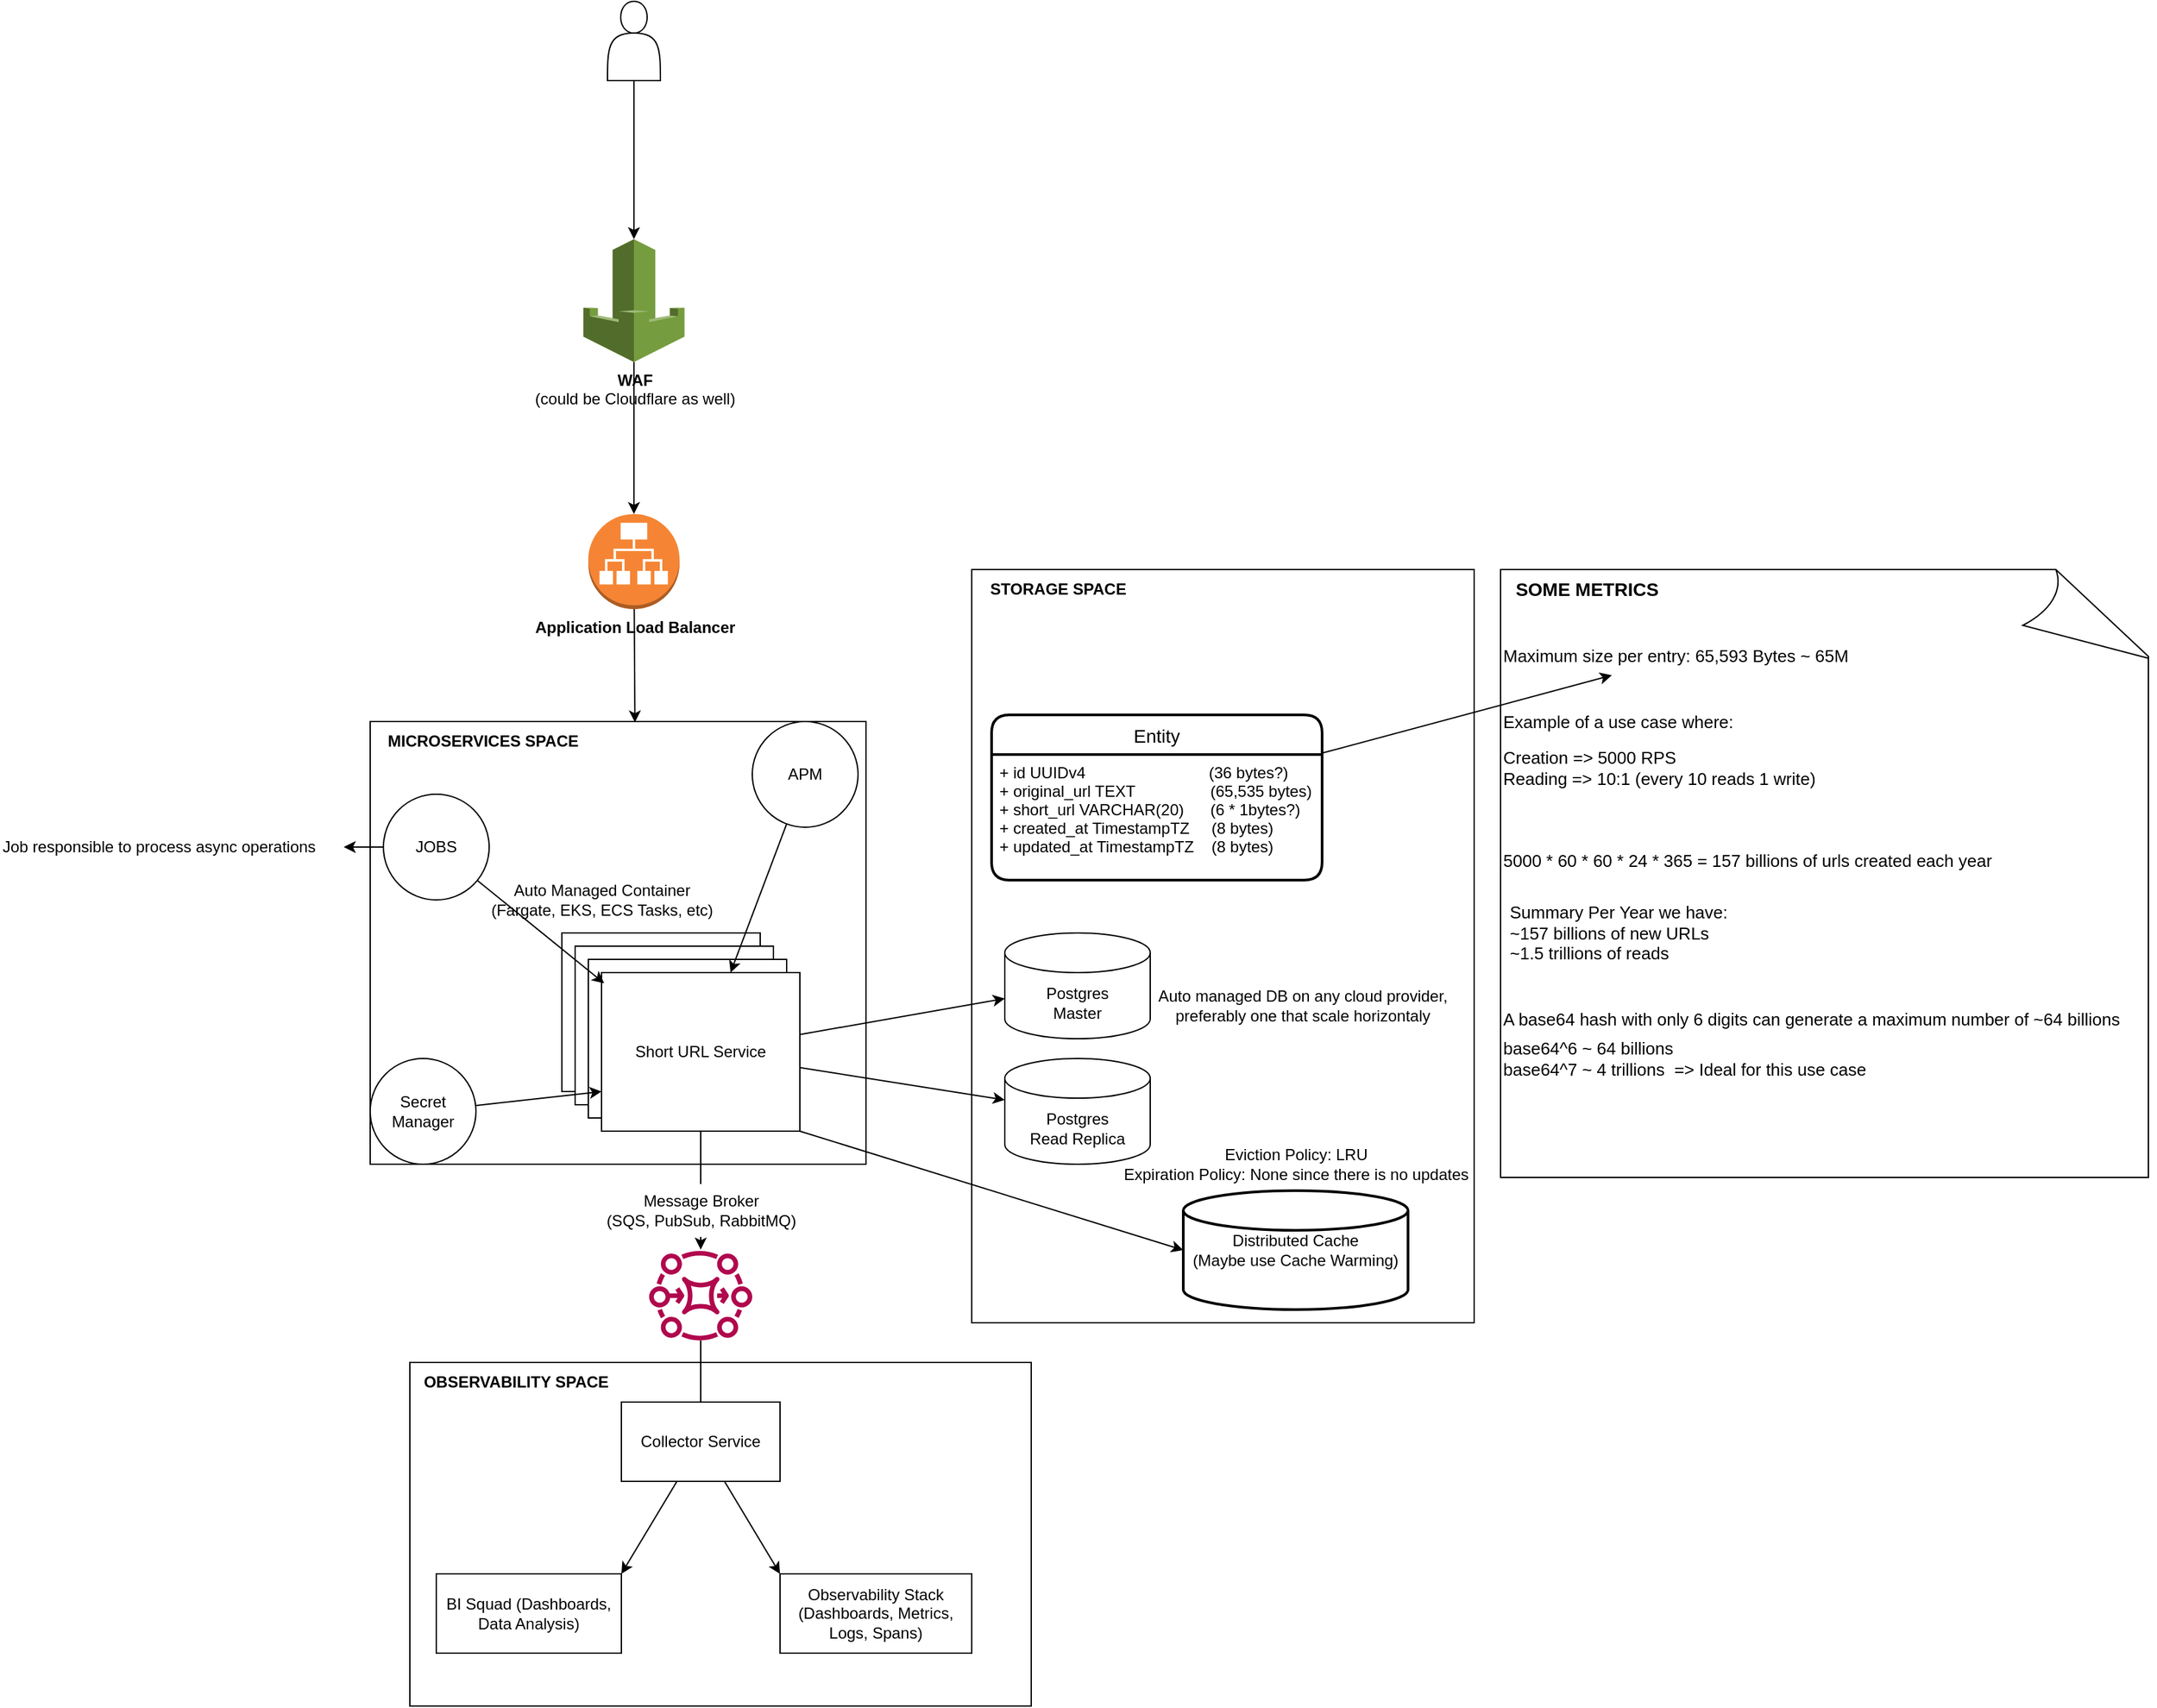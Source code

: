 <mxfile>
    <diagram id="PvlTUjPj0u4iXz4PkVxB" name="Page-1">
        <mxGraphModel dx="1780" dy="1879" grid="1" gridSize="10" guides="1" tooltips="1" connect="1" arrows="1" fold="1" page="1" pageScale="1" pageWidth="850" pageHeight="1100" math="0" shadow="0">
            <root>
                <mxCell id="0"/>
                <mxCell id="1" parent="0"/>
                <mxCell id="92" value="" style="whiteSpace=wrap;html=1;shape=mxgraph.basic.document" parent="1" vertex="1">
                    <mxGeometry x="1045" y="200" width="495" height="460" as="geometry"/>
                </mxCell>
                <mxCell id="71" value="" style="whiteSpace=wrap;html=1;" parent="1" vertex="1">
                    <mxGeometry x="190" y="315" width="375" height="335" as="geometry"/>
                </mxCell>
                <mxCell id="66" value="" style="whiteSpace=wrap;html=1;" parent="1" vertex="1">
                    <mxGeometry x="220" y="800" width="470" height="260" as="geometry"/>
                </mxCell>
                <mxCell id="61" value="" style="whiteSpace=wrap;html=1;" parent="1" vertex="1">
                    <mxGeometry x="645" y="200" width="380" height="570" as="geometry"/>
                </mxCell>
                <mxCell id="2" value="Short URL Service" style="whiteSpace=wrap;html=1;" parent="1" vertex="1">
                    <mxGeometry x="335" y="475" width="150" height="120" as="geometry"/>
                </mxCell>
                <mxCell id="3" value="Short URL Service" style="whiteSpace=wrap;html=1;" parent="1" vertex="1">
                    <mxGeometry x="345" y="485" width="150" height="120" as="geometry"/>
                </mxCell>
                <mxCell id="4" value="Short URL Service" style="whiteSpace=wrap;html=1;" parent="1" vertex="1">
                    <mxGeometry x="355" y="495" width="150" height="120" as="geometry"/>
                </mxCell>
                <mxCell id="11" style="edgeStyle=none;html=1;exitX=1;exitY=1;exitDx=0;exitDy=0;entryX=0;entryY=0.5;entryDx=0;entryDy=0;entryPerimeter=0;" parent="1" source="5" target="69" edge="1">
                    <mxGeometry relative="1" as="geometry">
                        <mxPoint x="840" y="685" as="targetPoint"/>
                    </mxGeometry>
                </mxCell>
                <mxCell id="28" style="edgeStyle=none;html=1;startArrow=none;" parent="1" source="27" target="26" edge="1">
                    <mxGeometry relative="1" as="geometry"/>
                </mxCell>
                <mxCell id="64" style="edgeStyle=none;html=1;" parent="1" source="5" target="8" edge="1">
                    <mxGeometry relative="1" as="geometry"/>
                </mxCell>
                <mxCell id="65" style="edgeStyle=none;html=1;" parent="1" source="5" target="63" edge="1">
                    <mxGeometry relative="1" as="geometry"/>
                </mxCell>
                <mxCell id="5" value="Short URL Service" style="whiteSpace=wrap;html=1;" parent="1" vertex="1">
                    <mxGeometry x="365" y="505" width="150" height="120" as="geometry"/>
                </mxCell>
                <mxCell id="8" value="Postgres&lt;br&gt;Master" style="shape=cylinder3;whiteSpace=wrap;html=1;boundedLbl=1;backgroundOutline=1;size=15;" parent="1" vertex="1">
                    <mxGeometry x="670" y="475" width="110" height="80" as="geometry"/>
                </mxCell>
                <mxCell id="30" style="edgeStyle=none;html=1;" parent="1" source="26" edge="1">
                    <mxGeometry relative="1" as="geometry">
                        <mxPoint x="440" y="840" as="targetPoint"/>
                    </mxGeometry>
                </mxCell>
                <mxCell id="26" value="" style="sketch=0;outlineConnect=0;fontColor=#232F3E;gradientColor=none;fillColor=#B0084D;strokeColor=none;dashed=0;verticalLabelPosition=bottom;verticalAlign=top;align=center;html=1;fontSize=12;fontStyle=0;aspect=fixed;pointerEvents=1;shape=mxgraph.aws4.mq_broker;" parent="1" vertex="1">
                    <mxGeometry x="401" y="710" width="78" height="78" as="geometry"/>
                </mxCell>
                <mxCell id="29" value="" style="edgeStyle=none;html=1;endArrow=none;" parent="1" source="5" target="27" edge="1">
                    <mxGeometry relative="1" as="geometry">
                        <mxPoint x="440" y="625" as="sourcePoint"/>
                        <mxPoint x="440" y="714.625" as="targetPoint"/>
                    </mxGeometry>
                </mxCell>
                <mxCell id="27" value="Message Broker&lt;br&gt;(SQS, PubSub, RabbitMQ)" style="text;html=1;align=center;verticalAlign=middle;resizable=0;points=[];autosize=1;strokeColor=none;fillColor=none;" parent="1" vertex="1">
                    <mxGeometry x="355" y="665" width="170" height="40" as="geometry"/>
                </mxCell>
                <mxCell id="55" style="edgeStyle=none;html=1;entryX=0;entryY=0;entryDx=0;entryDy=0;" parent="1" source="31" target="56" edge="1">
                    <mxGeometry relative="1" as="geometry">
                        <mxPoint x="520" y="960" as="targetPoint"/>
                    </mxGeometry>
                </mxCell>
                <mxCell id="58" style="edgeStyle=none;html=1;entryX=1;entryY=0;entryDx=0;entryDy=0;" parent="1" source="31" target="57" edge="1">
                    <mxGeometry relative="1" as="geometry">
                        <mxPoint x="370" y="960" as="targetPoint"/>
                    </mxGeometry>
                </mxCell>
                <mxCell id="31" value="Collector Service" style="whiteSpace=wrap;html=1;" parent="1" vertex="1">
                    <mxGeometry x="380" y="830" width="120" height="60" as="geometry"/>
                </mxCell>
                <mxCell id="91" style="edgeStyle=none;html=1;" parent="1" source="52" target="89" edge="1">
                    <mxGeometry relative="1" as="geometry"/>
                </mxCell>
                <mxCell id="52" value="Entity" style="swimlane;childLayout=stackLayout;horizontal=1;startSize=30;horizontalStack=0;rounded=1;fontSize=14;fontStyle=0;strokeWidth=2;resizeParent=0;resizeLast=1;shadow=0;dashed=0;align=center;" parent="1" vertex="1">
                    <mxGeometry x="660" y="310" width="250" height="125" as="geometry"/>
                </mxCell>
                <mxCell id="53" value="+ id UUIDv4                            (36 bytes?)&#10;+ original_url TEXT                 (65,535 bytes)&#10;+ short_url VARCHAR(20)      (6 * 1bytes?)&#10;+ created_at TimestampTZ     (8 bytes)&#10;+ updated_at TimestampTZ    (8 bytes)&#10;&#10;&#10;" style="align=left;strokeColor=none;fillColor=none;spacingLeft=4;fontSize=12;verticalAlign=top;resizable=0;rotatable=0;part=1;" parent="52" vertex="1">
                    <mxGeometry y="30" width="250" height="95" as="geometry"/>
                </mxCell>
                <mxCell id="56" value="Observability Stack&lt;br&gt;(Dashboards, Metrics, Logs, Spans)" style="whiteSpace=wrap;html=1;" parent="1" vertex="1">
                    <mxGeometry x="500" y="960" width="145" height="60" as="geometry"/>
                </mxCell>
                <mxCell id="57" value="BI Squad (Dashboards, Data Analysis)" style="whiteSpace=wrap;html=1;" parent="1" vertex="1">
                    <mxGeometry x="240" y="960" width="140" height="60" as="geometry"/>
                </mxCell>
                <mxCell id="59" value="Eviction Policy: LRU&lt;br&gt;Expiration Policy: None since there is no updates" style="text;html=1;align=center;verticalAlign=middle;resizable=0;points=[];autosize=1;strokeColor=none;fillColor=none;" parent="1" vertex="1">
                    <mxGeometry x="750" y="630" width="280" height="40" as="geometry"/>
                </mxCell>
                <mxCell id="60" value="&lt;div style=&quot;&quot;&gt;&lt;span style=&quot;background-color: initial;&quot;&gt;Auto managed DB on&amp;nbsp;&lt;/span&gt;&lt;span style=&quot;background-color: initial;&quot;&gt;any cloud provider,&lt;/span&gt;&lt;/div&gt;&lt;div style=&quot;&quot;&gt;&lt;span style=&quot;background-color: initial;&quot;&gt;preferably one that scale horizontaly&lt;/span&gt;&lt;/div&gt;" style="text;html=1;align=center;verticalAlign=middle;resizable=0;points=[];autosize=1;strokeColor=none;fillColor=none;" parent="1" vertex="1">
                    <mxGeometry x="775" y="510" width="240" height="40" as="geometry"/>
                </mxCell>
                <mxCell id="62" value="STORAGE SPACE" style="text;html=1;align=center;verticalAlign=middle;resizable=0;points=[];autosize=1;strokeColor=none;fillColor=none;fontStyle=1" parent="1" vertex="1">
                    <mxGeometry x="645" y="200" width="130" height="30" as="geometry"/>
                </mxCell>
                <mxCell id="63" value="Postgres&lt;br&gt;Read Replica" style="shape=cylinder3;whiteSpace=wrap;html=1;boundedLbl=1;backgroundOutline=1;size=15;" parent="1" vertex="1">
                    <mxGeometry x="670" y="570" width="110" height="80" as="geometry"/>
                </mxCell>
                <mxCell id="67" value="OBSERVABILITY SPACE" style="text;html=1;align=center;verticalAlign=middle;resizable=0;points=[];autosize=1;strokeColor=none;fillColor=none;fontStyle=1" parent="1" vertex="1">
                    <mxGeometry x="220" y="800" width="160" height="30" as="geometry"/>
                </mxCell>
                <mxCell id="69" value="Distributed Cache&lt;br&gt;(Maybe use Cache Warming)" style="strokeWidth=2;html=1;shape=mxgraph.flowchart.database;whiteSpace=wrap;" parent="1" vertex="1">
                    <mxGeometry x="805" y="670" width="170" height="90" as="geometry"/>
                </mxCell>
                <mxCell id="72" value="MICROSERVICES SPACE" style="text;html=1;align=center;verticalAlign=middle;resizable=0;points=[];autosize=1;strokeColor=none;fillColor=none;fontStyle=1" parent="1" vertex="1">
                    <mxGeometry x="190" y="315" width="170" height="30" as="geometry"/>
                </mxCell>
                <mxCell id="73" value="Auto Managed Container&lt;br&gt;(Fargate, EKS, ECS Tasks, etc)" style="text;html=1;align=center;verticalAlign=middle;resizable=0;points=[];autosize=1;strokeColor=none;fillColor=none;" parent="1" vertex="1">
                    <mxGeometry x="270" y="430" width="190" height="40" as="geometry"/>
                </mxCell>
                <mxCell id="78" style="edgeStyle=none;html=1;" parent="1" source="75" target="5" edge="1">
                    <mxGeometry relative="1" as="geometry"/>
                </mxCell>
                <mxCell id="75" value="APM" style="ellipse;whiteSpace=wrap;html=1;" parent="1" vertex="1">
                    <mxGeometry x="479" y="315" width="80" height="80" as="geometry"/>
                </mxCell>
                <mxCell id="79" style="edgeStyle=none;html=1;entryX=0;entryY=0.75;entryDx=0;entryDy=0;" parent="1" source="76" target="5" edge="1">
                    <mxGeometry relative="1" as="geometry"/>
                </mxCell>
                <mxCell id="76" value="Secret Manager" style="ellipse;whiteSpace=wrap;html=1;" parent="1" vertex="1">
                    <mxGeometry x="190" y="570" width="80" height="80" as="geometry"/>
                </mxCell>
                <mxCell id="86" style="edgeStyle=none;html=1;entryX=0.534;entryY=0.002;entryDx=0;entryDy=0;entryPerimeter=0;" parent="1" source="82" target="71" edge="1">
                    <mxGeometry relative="1" as="geometry"/>
                </mxCell>
                <mxCell id="82" value="&lt;b&gt;Application Load Balancer&lt;/b&gt;" style="outlineConnect=0;dashed=0;verticalLabelPosition=bottom;verticalAlign=top;align=center;html=1;shape=mxgraph.aws3.application_load_balancer;fillColor=#F58534;gradientColor=none;" parent="1" vertex="1">
                    <mxGeometry x="355" y="158" width="69" height="72" as="geometry"/>
                </mxCell>
                <mxCell id="88" style="edgeStyle=none;html=1;entryX=0.5;entryY=0;entryDx=0;entryDy=0;entryPerimeter=0;" parent="1" source="87" target="82" edge="1">
                    <mxGeometry relative="1" as="geometry">
                        <mxPoint x="389.5" y="128.0" as="targetPoint"/>
                    </mxGeometry>
                </mxCell>
                <mxCell id="87" value="&lt;b&gt;WAF&lt;/b&gt;&lt;br&gt;(could be Cloudflare as well)" style="outlineConnect=0;dashed=0;verticalLabelPosition=bottom;verticalAlign=top;align=center;html=1;shape=mxgraph.aws3.waf;fillColor=#759C3E;gradientColor=none;" parent="1" vertex="1">
                    <mxGeometry x="351.25" y="-50" width="76.5" height="93" as="geometry"/>
                </mxCell>
                <mxCell id="89" value="&lt;font style=&quot;font-size: 13px;&quot;&gt;Maximum size per entry: 65,593 Bytes ~ 65M&lt;/font&gt;" style="text;html=1;align=left;verticalAlign=middle;resizable=0;points=[];autosize=1;strokeColor=none;fillColor=none;" parent="1" vertex="1">
                    <mxGeometry x="1045" y="250" width="280" height="30" as="geometry"/>
                </mxCell>
                <mxCell id="90" value="Example of a use case where:" style="text;html=1;align=left;verticalAlign=middle;resizable=0;points=[];autosize=1;strokeColor=none;fillColor=none;fontSize=13;" parent="1" vertex="1">
                    <mxGeometry x="1045" y="300" width="200" height="30" as="geometry"/>
                </mxCell>
                <mxCell id="93" value="Creation =&amp;gt; 5000 RPS&lt;br&gt;Reading =&amp;gt; 10:1 (every 10 reads 1 write)" style="text;html=1;align=left;verticalAlign=middle;resizable=0;points=[];autosize=1;strokeColor=none;fillColor=none;fontSize=13;" parent="1" vertex="1">
                    <mxGeometry x="1045" y="330" width="260" height="40" as="geometry"/>
                </mxCell>
                <mxCell id="94" value="5000 * 60 * 60 * 24 * 365 = 157 billions of urls created each year" style="text;html=1;align=left;verticalAlign=middle;resizable=0;points=[];autosize=1;strokeColor=none;fillColor=none;fontSize=13;" parent="1" vertex="1">
                    <mxGeometry x="1045" y="405" width="390" height="30" as="geometry"/>
                </mxCell>
                <mxCell id="95" value="Summary Per Year we have:&lt;br&gt;~157 billions of new URLs&lt;br&gt;~1.5 trillions of reads&amp;nbsp;" style="text;html=1;align=left;verticalAlign=middle;resizable=0;points=[];autosize=1;strokeColor=none;fillColor=none;fontSize=13;" parent="1" vertex="1">
                    <mxGeometry x="1050" y="445" width="190" height="60" as="geometry"/>
                </mxCell>
                <mxCell id="96" value="A base64 hash with only 6 digits can generate a maximum number of ~64 billions&amp;nbsp;" style="text;html=1;align=left;verticalAlign=middle;resizable=0;points=[];autosize=1;strokeColor=none;fillColor=none;fontSize=13;" parent="1" vertex="1">
                    <mxGeometry x="1045" y="525" width="490" height="30" as="geometry"/>
                </mxCell>
                <mxCell id="97" value="base64^6 ~ 64 billions&lt;br&gt;base64^7 ~ 4 trillions&amp;nbsp; =&amp;gt; Ideal for this use case" style="text;html=1;align=left;verticalAlign=middle;resizable=0;points=[];autosize=1;strokeColor=none;fillColor=none;fontSize=13;" parent="1" vertex="1">
                    <mxGeometry x="1045" y="550" width="300" height="40" as="geometry"/>
                </mxCell>
                <mxCell id="100" style="edgeStyle=none;html=1;fontSize=13;" parent="1" source="99" target="87" edge="1">
                    <mxGeometry relative="1" as="geometry"/>
                </mxCell>
                <mxCell id="99" value="" style="shape=actor;whiteSpace=wrap;html=1;fontSize=13;" parent="1" vertex="1">
                    <mxGeometry x="369.5" y="-230" width="40" height="60" as="geometry"/>
                </mxCell>
                <mxCell id="101" value="&lt;b style=&quot;font-size: 14px;&quot;&gt;SOME METRICS&lt;/b&gt;" style="text;html=1;align=center;verticalAlign=middle;resizable=0;points=[];autosize=1;strokeColor=none;fillColor=none;fontSize=14;" parent="1" vertex="1">
                    <mxGeometry x="1045" y="200" width="130" height="30" as="geometry"/>
                </mxCell>
                <mxCell id="103" style="edgeStyle=none;html=1;entryX=0.013;entryY=0.067;entryDx=0;entryDy=0;entryPerimeter=0;" edge="1" parent="1" source="102" target="5">
                    <mxGeometry relative="1" as="geometry"/>
                </mxCell>
                <mxCell id="107" style="edgeStyle=none;html=1;" edge="1" parent="1" source="102" target="105">
                    <mxGeometry relative="1" as="geometry"/>
                </mxCell>
                <mxCell id="102" value="JOBS" style="ellipse;whiteSpace=wrap;html=1;" vertex="1" parent="1">
                    <mxGeometry x="200" y="370" width="80" height="80" as="geometry"/>
                </mxCell>
                <mxCell id="105" value="Job responsible to process async operations" style="text;html=1;align=left;verticalAlign=middle;resizable=0;points=[];autosize=1;strokeColor=none;fillColor=none;" vertex="1" parent="1">
                    <mxGeometry x="-90" y="395" width="260" height="30" as="geometry"/>
                </mxCell>
            </root>
        </mxGraphModel>
    </diagram>
</mxfile>